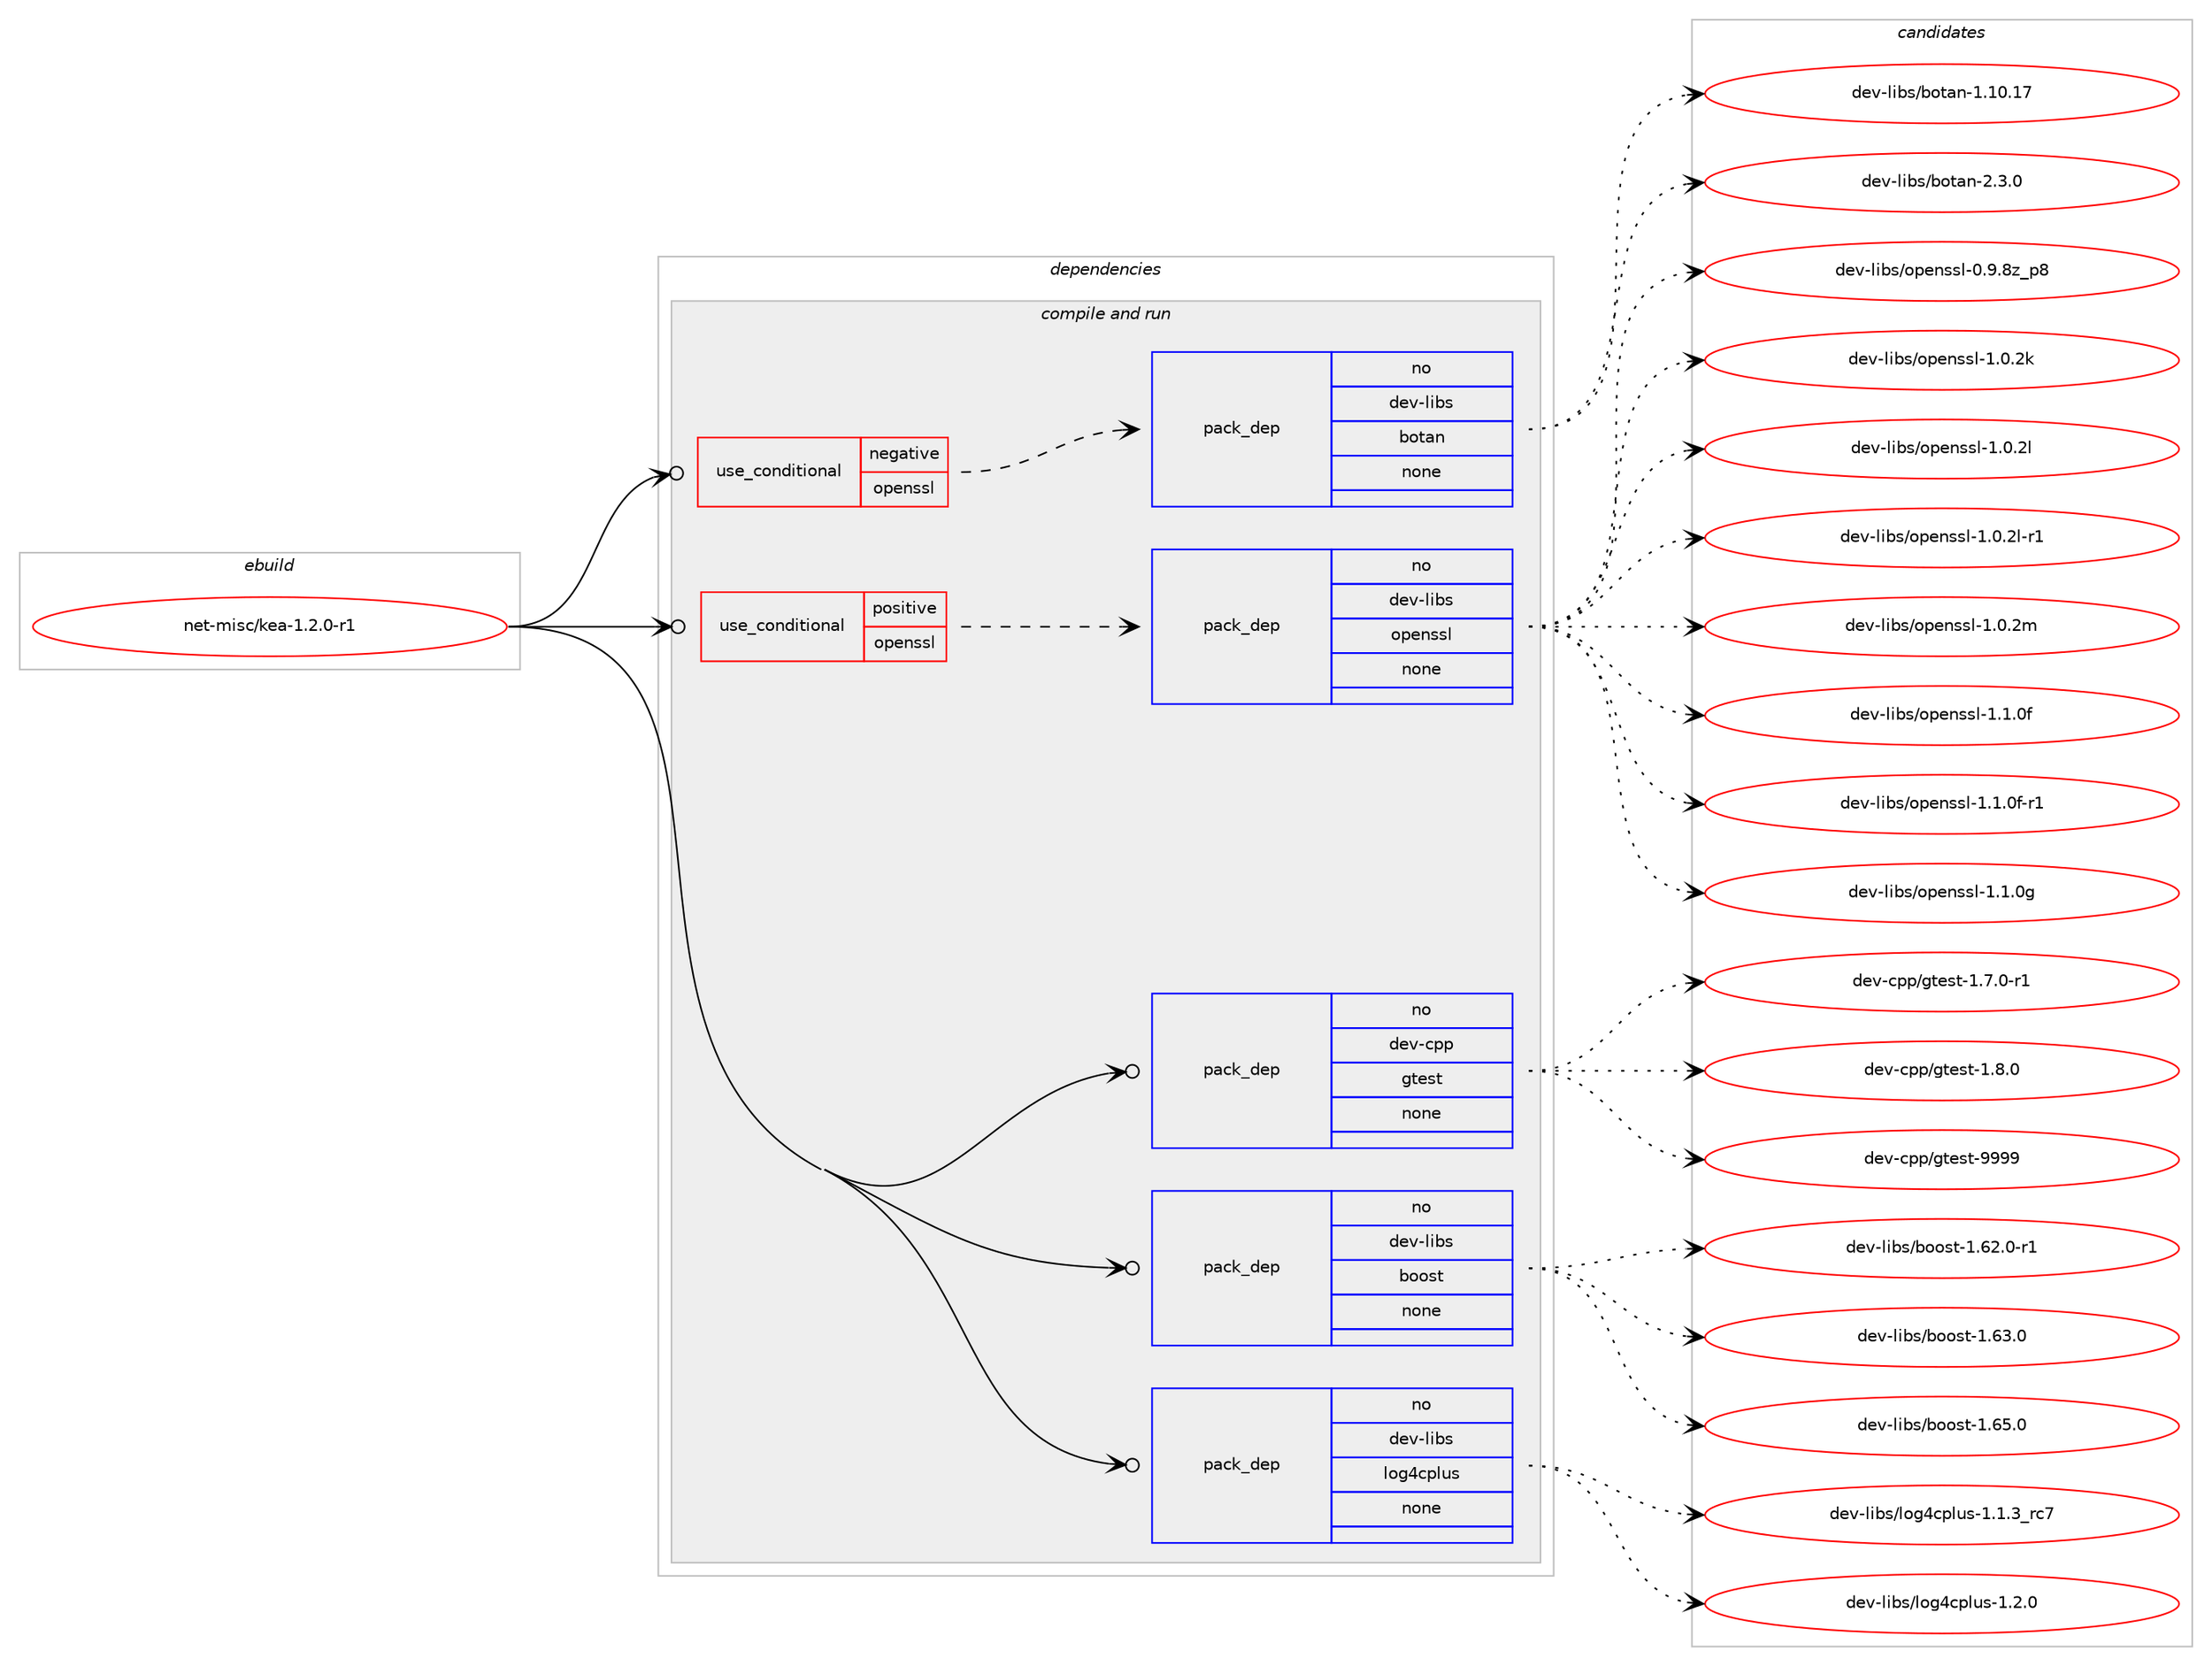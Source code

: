 digraph prolog {

# *************
# Graph options
# *************

newrank=true;
concentrate=true;
compound=true;
graph [rankdir=LR,fontname=Helvetica,fontsize=10,ranksep=1.5];#, ranksep=2.5, nodesep=0.2];
edge  [arrowhead=vee];
node  [fontname=Helvetica,fontsize=10];

# **********
# The ebuild
# **********

subgraph cluster_leftcol {
color=gray;
rank=same;
label=<<i>ebuild</i>>;
id [label="net-misc/kea-1.2.0-r1", color=red, width=4, href="../net-misc/kea-1.2.0-r1.svg"];
}

# ****************
# The dependencies
# ****************

subgraph cluster_midcol {
color=gray;
label=<<i>dependencies</i>>;
subgraph cluster_compile {
fillcolor="#eeeeee";
style=filled;
label=<<i>compile</i>>;
}
subgraph cluster_compileandrun {
fillcolor="#eeeeee";
style=filled;
label=<<i>compile and run</i>>;
subgraph cond105736 {
dependency426668 [label=<<TABLE BORDER="0" CELLBORDER="1" CELLSPACING="0" CELLPADDING="4"><TR><TD ROWSPAN="3" CELLPADDING="10">use_conditional</TD></TR><TR><TD>negative</TD></TR><TR><TD>openssl</TD></TR></TABLE>>, shape=none, color=red];
subgraph pack313719 {
dependency426669 [label=<<TABLE BORDER="0" CELLBORDER="1" CELLSPACING="0" CELLPADDING="4" WIDTH="220"><TR><TD ROWSPAN="6" CELLPADDING="30">pack_dep</TD></TR><TR><TD WIDTH="110">no</TD></TR><TR><TD>dev-libs</TD></TR><TR><TD>botan</TD></TR><TR><TD>none</TD></TR><TR><TD></TD></TR></TABLE>>, shape=none, color=blue];
}
dependency426668:e -> dependency426669:w [weight=20,style="dashed",arrowhead="vee"];
}
id:e -> dependency426668:w [weight=20,style="solid",arrowhead="odotvee"];
subgraph cond105737 {
dependency426670 [label=<<TABLE BORDER="0" CELLBORDER="1" CELLSPACING="0" CELLPADDING="4"><TR><TD ROWSPAN="3" CELLPADDING="10">use_conditional</TD></TR><TR><TD>positive</TD></TR><TR><TD>openssl</TD></TR></TABLE>>, shape=none, color=red];
subgraph pack313720 {
dependency426671 [label=<<TABLE BORDER="0" CELLBORDER="1" CELLSPACING="0" CELLPADDING="4" WIDTH="220"><TR><TD ROWSPAN="6" CELLPADDING="30">pack_dep</TD></TR><TR><TD WIDTH="110">no</TD></TR><TR><TD>dev-libs</TD></TR><TR><TD>openssl</TD></TR><TR><TD>none</TD></TR><TR><TD></TD></TR></TABLE>>, shape=none, color=blue];
}
dependency426670:e -> dependency426671:w [weight=20,style="dashed",arrowhead="vee"];
}
id:e -> dependency426670:w [weight=20,style="solid",arrowhead="odotvee"];
subgraph pack313721 {
dependency426672 [label=<<TABLE BORDER="0" CELLBORDER="1" CELLSPACING="0" CELLPADDING="4" WIDTH="220"><TR><TD ROWSPAN="6" CELLPADDING="30">pack_dep</TD></TR><TR><TD WIDTH="110">no</TD></TR><TR><TD>dev-cpp</TD></TR><TR><TD>gtest</TD></TR><TR><TD>none</TD></TR><TR><TD></TD></TR></TABLE>>, shape=none, color=blue];
}
id:e -> dependency426672:w [weight=20,style="solid",arrowhead="odotvee"];
subgraph pack313722 {
dependency426673 [label=<<TABLE BORDER="0" CELLBORDER="1" CELLSPACING="0" CELLPADDING="4" WIDTH="220"><TR><TD ROWSPAN="6" CELLPADDING="30">pack_dep</TD></TR><TR><TD WIDTH="110">no</TD></TR><TR><TD>dev-libs</TD></TR><TR><TD>boost</TD></TR><TR><TD>none</TD></TR><TR><TD></TD></TR></TABLE>>, shape=none, color=blue];
}
id:e -> dependency426673:w [weight=20,style="solid",arrowhead="odotvee"];
subgraph pack313723 {
dependency426674 [label=<<TABLE BORDER="0" CELLBORDER="1" CELLSPACING="0" CELLPADDING="4" WIDTH="220"><TR><TD ROWSPAN="6" CELLPADDING="30">pack_dep</TD></TR><TR><TD WIDTH="110">no</TD></TR><TR><TD>dev-libs</TD></TR><TR><TD>log4cplus</TD></TR><TR><TD>none</TD></TR><TR><TD></TD></TR></TABLE>>, shape=none, color=blue];
}
id:e -> dependency426674:w [weight=20,style="solid",arrowhead="odotvee"];
}
subgraph cluster_run {
fillcolor="#eeeeee";
style=filled;
label=<<i>run</i>>;
}
}

# **************
# The candidates
# **************

subgraph cluster_choices {
rank=same;
color=gray;
label=<<i>candidates</i>>;

subgraph choice313719 {
color=black;
nodesep=1;
choice10010111845108105981154798111116971104549464948464955 [label="dev-libs/botan-1.10.17", color=red, width=4,href="../dev-libs/botan-1.10.17.svg"];
choice1001011184510810598115479811111697110455046514648 [label="dev-libs/botan-2.3.0", color=red, width=4,href="../dev-libs/botan-2.3.0.svg"];
dependency426669:e -> choice10010111845108105981154798111116971104549464948464955:w [style=dotted,weight="100"];
dependency426669:e -> choice1001011184510810598115479811111697110455046514648:w [style=dotted,weight="100"];
}
subgraph choice313720 {
color=black;
nodesep=1;
choice1001011184510810598115471111121011101151151084548465746561229511256 [label="dev-libs/openssl-0.9.8z_p8", color=red, width=4,href="../dev-libs/openssl-0.9.8z_p8.svg"];
choice100101118451081059811547111112101110115115108454946484650107 [label="dev-libs/openssl-1.0.2k", color=red, width=4,href="../dev-libs/openssl-1.0.2k.svg"];
choice100101118451081059811547111112101110115115108454946484650108 [label="dev-libs/openssl-1.0.2l", color=red, width=4,href="../dev-libs/openssl-1.0.2l.svg"];
choice1001011184510810598115471111121011101151151084549464846501084511449 [label="dev-libs/openssl-1.0.2l-r1", color=red, width=4,href="../dev-libs/openssl-1.0.2l-r1.svg"];
choice100101118451081059811547111112101110115115108454946484650109 [label="dev-libs/openssl-1.0.2m", color=red, width=4,href="../dev-libs/openssl-1.0.2m.svg"];
choice100101118451081059811547111112101110115115108454946494648102 [label="dev-libs/openssl-1.1.0f", color=red, width=4,href="../dev-libs/openssl-1.1.0f.svg"];
choice1001011184510810598115471111121011101151151084549464946481024511449 [label="dev-libs/openssl-1.1.0f-r1", color=red, width=4,href="../dev-libs/openssl-1.1.0f-r1.svg"];
choice100101118451081059811547111112101110115115108454946494648103 [label="dev-libs/openssl-1.1.0g", color=red, width=4,href="../dev-libs/openssl-1.1.0g.svg"];
dependency426671:e -> choice1001011184510810598115471111121011101151151084548465746561229511256:w [style=dotted,weight="100"];
dependency426671:e -> choice100101118451081059811547111112101110115115108454946484650107:w [style=dotted,weight="100"];
dependency426671:e -> choice100101118451081059811547111112101110115115108454946484650108:w [style=dotted,weight="100"];
dependency426671:e -> choice1001011184510810598115471111121011101151151084549464846501084511449:w [style=dotted,weight="100"];
dependency426671:e -> choice100101118451081059811547111112101110115115108454946484650109:w [style=dotted,weight="100"];
dependency426671:e -> choice100101118451081059811547111112101110115115108454946494648102:w [style=dotted,weight="100"];
dependency426671:e -> choice1001011184510810598115471111121011101151151084549464946481024511449:w [style=dotted,weight="100"];
dependency426671:e -> choice100101118451081059811547111112101110115115108454946494648103:w [style=dotted,weight="100"];
}
subgraph choice313721 {
color=black;
nodesep=1;
choice1001011184599112112471031161011151164549465546484511449 [label="dev-cpp/gtest-1.7.0-r1", color=red, width=4,href="../dev-cpp/gtest-1.7.0-r1.svg"];
choice100101118459911211247103116101115116454946564648 [label="dev-cpp/gtest-1.8.0", color=red, width=4,href="../dev-cpp/gtest-1.8.0.svg"];
choice1001011184599112112471031161011151164557575757 [label="dev-cpp/gtest-9999", color=red, width=4,href="../dev-cpp/gtest-9999.svg"];
dependency426672:e -> choice1001011184599112112471031161011151164549465546484511449:w [style=dotted,weight="100"];
dependency426672:e -> choice100101118459911211247103116101115116454946564648:w [style=dotted,weight="100"];
dependency426672:e -> choice1001011184599112112471031161011151164557575757:w [style=dotted,weight="100"];
}
subgraph choice313722 {
color=black;
nodesep=1;
choice10010111845108105981154798111111115116454946545046484511449 [label="dev-libs/boost-1.62.0-r1", color=red, width=4,href="../dev-libs/boost-1.62.0-r1.svg"];
choice1001011184510810598115479811111111511645494654514648 [label="dev-libs/boost-1.63.0", color=red, width=4,href="../dev-libs/boost-1.63.0.svg"];
choice1001011184510810598115479811111111511645494654534648 [label="dev-libs/boost-1.65.0", color=red, width=4,href="../dev-libs/boost-1.65.0.svg"];
dependency426673:e -> choice10010111845108105981154798111111115116454946545046484511449:w [style=dotted,weight="100"];
dependency426673:e -> choice1001011184510810598115479811111111511645494654514648:w [style=dotted,weight="100"];
dependency426673:e -> choice1001011184510810598115479811111111511645494654534648:w [style=dotted,weight="100"];
}
subgraph choice313723 {
color=black;
nodesep=1;
choice1001011184510810598115471081111035299112108117115454946494651951149955 [label="dev-libs/log4cplus-1.1.3_rc7", color=red, width=4,href="../dev-libs/log4cplus-1.1.3_rc7.svg"];
choice1001011184510810598115471081111035299112108117115454946504648 [label="dev-libs/log4cplus-1.2.0", color=red, width=4,href="../dev-libs/log4cplus-1.2.0.svg"];
dependency426674:e -> choice1001011184510810598115471081111035299112108117115454946494651951149955:w [style=dotted,weight="100"];
dependency426674:e -> choice1001011184510810598115471081111035299112108117115454946504648:w [style=dotted,weight="100"];
}
}

}
